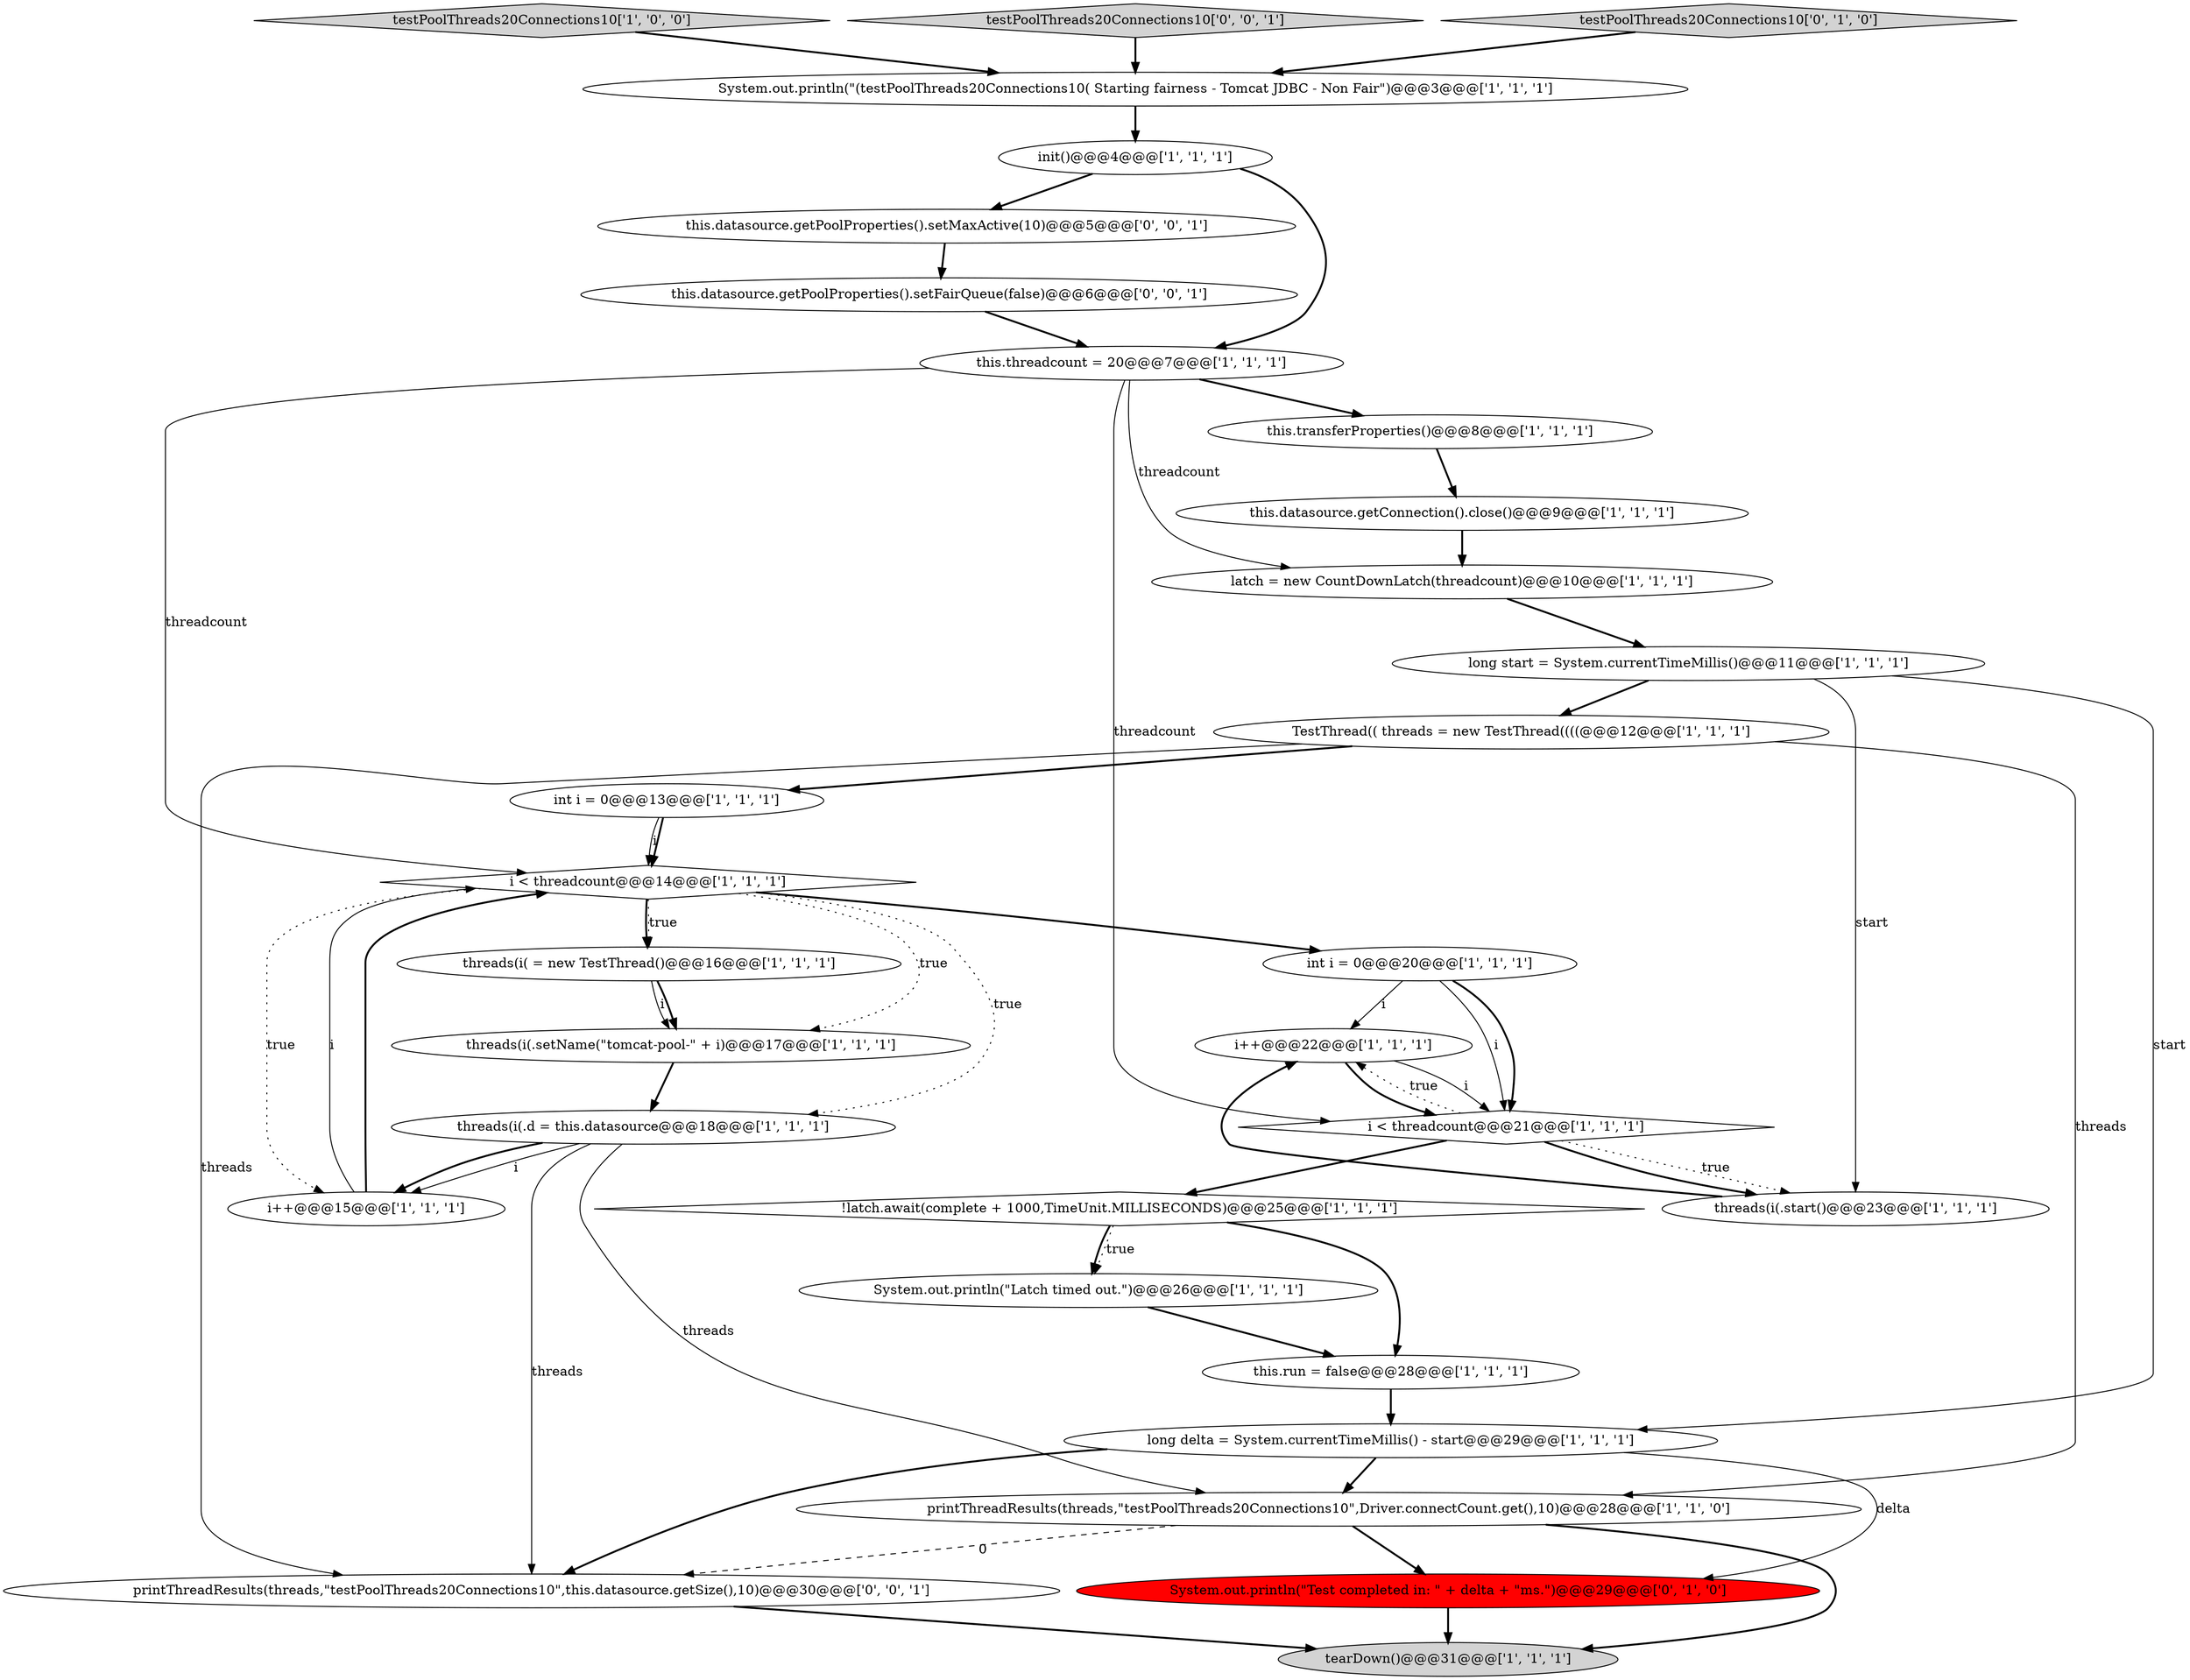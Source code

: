 digraph {
5 [style = filled, label = "i++@@@22@@@['1', '1', '1']", fillcolor = white, shape = ellipse image = "AAA0AAABBB1BBB"];
2 [style = filled, label = "threads(i(.start()@@@23@@@['1', '1', '1']", fillcolor = white, shape = ellipse image = "AAA0AAABBB1BBB"];
10 [style = filled, label = "testPoolThreads20Connections10['1', '0', '0']", fillcolor = lightgray, shape = diamond image = "AAA0AAABBB1BBB"];
1 [style = filled, label = "this.threadcount = 20@@@7@@@['1', '1', '1']", fillcolor = white, shape = ellipse image = "AAA0AAABBB1BBB"];
4 [style = filled, label = "System.out.println(\"(testPoolThreads20Connections10( Starting fairness - Tomcat JDBC - Non Fair\")@@@3@@@['1', '1', '1']", fillcolor = white, shape = ellipse image = "AAA0AAABBB1BBB"];
27 [style = filled, label = "this.datasource.getPoolProperties().setFairQueue(false)@@@6@@@['0', '0', '1']", fillcolor = white, shape = ellipse image = "AAA0AAABBB3BBB"];
13 [style = filled, label = "init()@@@4@@@['1', '1', '1']", fillcolor = white, shape = ellipse image = "AAA0AAABBB1BBB"];
3 [style = filled, label = "TestThread(( threads = new TestThread((((@@@12@@@['1', '1', '1']", fillcolor = white, shape = ellipse image = "AAA0AAABBB1BBB"];
29 [style = filled, label = "printThreadResults(threads,\"testPoolThreads20Connections10\",this.datasource.getSize(),10)@@@30@@@['0', '0', '1']", fillcolor = white, shape = ellipse image = "AAA0AAABBB3BBB"];
6 [style = filled, label = "!latch.await(complete + 1000,TimeUnit.MILLISECONDS)@@@25@@@['1', '1', '1']", fillcolor = white, shape = diamond image = "AAA0AAABBB1BBB"];
9 [style = filled, label = "System.out.println(\"Latch timed out.\")@@@26@@@['1', '1', '1']", fillcolor = white, shape = ellipse image = "AAA0AAABBB1BBB"];
0 [style = filled, label = "threads(i(.setName(\"tomcat-pool-\" + i)@@@17@@@['1', '1', '1']", fillcolor = white, shape = ellipse image = "AAA0AAABBB1BBB"];
23 [style = filled, label = "printThreadResults(threads,\"testPoolThreads20Connections10\",Driver.connectCount.get(),10)@@@28@@@['1', '1', '0']", fillcolor = white, shape = ellipse image = "AAA0AAABBB1BBB"];
21 [style = filled, label = "i < threadcount@@@14@@@['1', '1', '1']", fillcolor = white, shape = diamond image = "AAA0AAABBB1BBB"];
8 [style = filled, label = "i++@@@15@@@['1', '1', '1']", fillcolor = white, shape = ellipse image = "AAA0AAABBB1BBB"];
14 [style = filled, label = "this.transferProperties()@@@8@@@['1', '1', '1']", fillcolor = white, shape = ellipse image = "AAA0AAABBB1BBB"];
28 [style = filled, label = "testPoolThreads20Connections10['0', '0', '1']", fillcolor = lightgray, shape = diamond image = "AAA0AAABBB3BBB"];
24 [style = filled, label = "this.run = false@@@28@@@['1', '1', '1']", fillcolor = white, shape = ellipse image = "AAA0AAABBB1BBB"];
26 [style = filled, label = "testPoolThreads20Connections10['0', '1', '0']", fillcolor = lightgray, shape = diamond image = "AAA0AAABBB2BBB"];
11 [style = filled, label = "int i = 0@@@20@@@['1', '1', '1']", fillcolor = white, shape = ellipse image = "AAA0AAABBB1BBB"];
7 [style = filled, label = "i < threadcount@@@21@@@['1', '1', '1']", fillcolor = white, shape = diamond image = "AAA0AAABBB1BBB"];
17 [style = filled, label = "latch = new CountDownLatch(threadcount)@@@10@@@['1', '1', '1']", fillcolor = white, shape = ellipse image = "AAA0AAABBB1BBB"];
30 [style = filled, label = "this.datasource.getPoolProperties().setMaxActive(10)@@@5@@@['0', '0', '1']", fillcolor = white, shape = ellipse image = "AAA0AAABBB3BBB"];
20 [style = filled, label = "int i = 0@@@13@@@['1', '1', '1']", fillcolor = white, shape = ellipse image = "AAA0AAABBB1BBB"];
25 [style = filled, label = "System.out.println(\"Test completed in: \" + delta + \"ms.\")@@@29@@@['0', '1', '0']", fillcolor = red, shape = ellipse image = "AAA1AAABBB2BBB"];
12 [style = filled, label = "tearDown()@@@31@@@['1', '1', '1']", fillcolor = lightgray, shape = ellipse image = "AAA0AAABBB1BBB"];
15 [style = filled, label = "threads(i( = new TestThread()@@@16@@@['1', '1', '1']", fillcolor = white, shape = ellipse image = "AAA0AAABBB1BBB"];
18 [style = filled, label = "long delta = System.currentTimeMillis() - start@@@29@@@['1', '1', '1']", fillcolor = white, shape = ellipse image = "AAA0AAABBB1BBB"];
19 [style = filled, label = "long start = System.currentTimeMillis()@@@11@@@['1', '1', '1']", fillcolor = white, shape = ellipse image = "AAA0AAABBB1BBB"];
22 [style = filled, label = "this.datasource.getConnection().close()@@@9@@@['1', '1', '1']", fillcolor = white, shape = ellipse image = "AAA0AAABBB1BBB"];
16 [style = filled, label = "threads(i(.d = this.datasource@@@18@@@['1', '1', '1']", fillcolor = white, shape = ellipse image = "AAA0AAABBB1BBB"];
19->18 [style = solid, label="start"];
1->7 [style = solid, label="threadcount"];
7->2 [style = dotted, label="true"];
0->16 [style = bold, label=""];
23->25 [style = bold, label=""];
27->1 [style = bold, label=""];
8->21 [style = solid, label="i"];
18->23 [style = bold, label=""];
16->8 [style = bold, label=""];
21->15 [style = dotted, label="true"];
20->21 [style = solid, label="i"];
1->17 [style = solid, label="threadcount"];
21->15 [style = bold, label=""];
3->29 [style = solid, label="threads"];
16->29 [style = solid, label="threads"];
4->13 [style = bold, label=""];
30->27 [style = bold, label=""];
21->8 [style = dotted, label="true"];
14->22 [style = bold, label=""];
21->0 [style = dotted, label="true"];
5->7 [style = solid, label="i"];
18->25 [style = solid, label="delta"];
6->24 [style = bold, label=""];
11->7 [style = solid, label="i"];
13->30 [style = bold, label=""];
15->0 [style = solid, label="i"];
11->5 [style = solid, label="i"];
24->18 [style = bold, label=""];
26->4 [style = bold, label=""];
23->29 [style = dashed, label="0"];
17->19 [style = bold, label=""];
13->1 [style = bold, label=""];
7->5 [style = dotted, label="true"];
20->21 [style = bold, label=""];
18->29 [style = bold, label=""];
3->20 [style = bold, label=""];
29->12 [style = bold, label=""];
1->21 [style = solid, label="threadcount"];
21->11 [style = bold, label=""];
25->12 [style = bold, label=""];
6->9 [style = dotted, label="true"];
7->2 [style = bold, label=""];
15->0 [style = bold, label=""];
7->6 [style = bold, label=""];
10->4 [style = bold, label=""];
22->17 [style = bold, label=""];
8->21 [style = bold, label=""];
5->7 [style = bold, label=""];
1->14 [style = bold, label=""];
23->12 [style = bold, label=""];
3->23 [style = solid, label="threads"];
21->16 [style = dotted, label="true"];
6->9 [style = bold, label=""];
16->23 [style = solid, label="threads"];
19->3 [style = bold, label=""];
16->8 [style = solid, label="i"];
9->24 [style = bold, label=""];
19->2 [style = solid, label="start"];
11->7 [style = bold, label=""];
28->4 [style = bold, label=""];
2->5 [style = bold, label=""];
}
